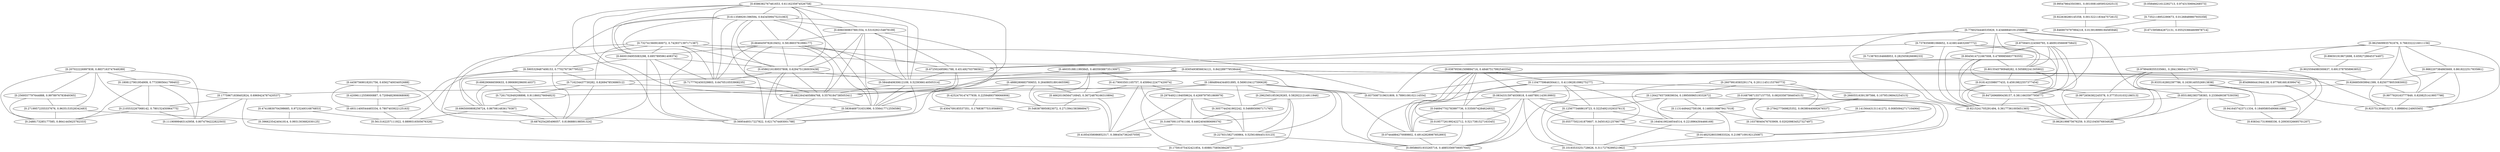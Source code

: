 graph G {
0[label="[0.207022226997838, 0.8837163747648289]"]
1[label="[0.4888280683700653, 0.26408051891665596]"]
2[label="[0.6586382767461653, 0.6116235974526758]"]
3[label="[0.6113589291396594, 0.6434599475231063]"]
4[label="[0.7327415609160072, 0.7429371397171387]"]
5[label="[0.7760254446535929, 0.43468840191259883]"]
6[label="[0.18848944344931895, 0.5690104127590628]"]
7[label="[0.7378356981066652, 0.4168144632097772]"]
8[label="[0.1808127901954909, 0.7733905641799402]"]
9[label="[0.9799408355335661, 0.2841366541275767]"]
10[label="[0.038795561509894716, 0.48467517992540354]"]
11[label="[0.17759671838402824, 0.6969424787420537]"]
12[label="[0.698290666590633, 0.9906902960914037]"]
13[label="[0.11047759646304411, 0.41106281098275277]"]
14[label="[0.016879871557157755, 0.08203587584654515]"]
15[label="[0.2569557797644888, 0.9978976783849365]"]
16[label="[0.8759401224560793, 0.4609105660875843]"]
17[label="[0.44587569018201756, 0.6562740034052688]"]
18[label="[0.4603518811993845, 0.4835938873513097]"]
19[label="[0.42096112559000887, 0.7209482906068069]"]
20[label="[0.26079916583291174, 0.20111451153760773]"]
21[label="[0.6060369837881554, 0.5310292154879109]"]
22[label="[0.6646459782619452, 0.5818603761896177]"]
23[label="[0.4252479147477939, 0.22594893799066906]"]
24[label="[0.995478643503901, 0.0010081495953202513]"]
25[label="[0.12642765730839034, 0.19950096519332672]"]
26[label="[0.6600194955083298, 0.6957895961408374]"]
27[label="[0.6586216189557808, 0.6294751260030438]"]
28[label="[0.29625651853629265, 0.5829221214911946]"]
29[label="[0.9335162802397786, 0.16391405526913838]"]
30[label="[0.9625609935761676, 0.7663322216011156]"]
31[label="[0.4304709185537351, 0.17683877531956893]"]
32[label="[0.8045614721667008, 0.4799985683778355]"]
33[label="[0.7352118952290673, 0.01268489807935358]"]
34[label="[0.4179003501105757, 0.45994122477420074]"]
35[label="[0.8015545790948282, 0.505892241305902]"]
36[label="[0.08343315974030818, 0.4407891143919993]"]
37[label="[0.9181423398077433, 0.45919822557377454]"]
38[label="[0.896501919672698, 0.6592728645374497]"]
39[label="[0.046947702783997736, 0.5350074284624932]"]
40[label="[0.8305493856634121, 0.842289779538444]"]
41[label="[0.8551882383758383, 0.2338490387539356]"]
42[label="[0.9972656382245578, 0.37735101032186513]"]
43[label="[0.26605516391397566, 0.10795196943254515]"]
44[label="[0.1256773468619723, 0.32254921029337613]"]
45[label="[0.019577261992422712, 0.5217381527163345]"]
46[label="[0.1131449442759106, 0.14693199879417018]"]
47[label="[0.9025594080300637, 0.6913787858963852]"]
48[label="[0.672502495961788, 0.451492703786581]"]
49[label="[0.922638280145358, 0.0013221183447572615]"]
50[label="[0.9882207384865669, 0.8618222517835861]"]
51[label="[0.46620106564716945, 0.36724876166310894]"]
52[label="[0.29764921194059624, 0.4269797951869979]"]
53[label="[0.9416457423711334, 0.18495805490661688]"]
54[label="[0.16404190246544514, 0.2218964304466169]"]
55[label="[0.7177762450329803, 0.6470510553908235]"]
56[label="[0.5905329487408153, 0.770276736779522]"]
57[label="[0.716234437730282, 0.826947853686512]"]
58[label="[0.05577502161870607, 0.3450162125766778]"]
59[label="[0.6715958642872131, 0.055253664609978714]"]
60[label="[0.3057744341902242, 0.5468930907171765]"]
61[label="[0.05846621612292713, 0.9743150694268573]"]
62[label="[0.8549666441944138, 0.9776816818399474]"]
63[label="[0.5844840630612109, 0.5239366140505314]"]
64[label="[0.7261702949208898, 0.911860276694823]"]
65[label="[0.7138783164668953, 0.282505826698233]"]
66[label="[0.6965000808256724, 0.8670614836179387]"]
67[label="[0.014825280339833324, 0.21987109192125087]"]
68[label="[0.10193533251728626, 0.3117279299521962]"]
69[label="[0.9266850939941399, 0.8250778053083002]"]
70[label="[0.5483878950823072, 0.2713941583866947]"]
71[label="[0.2105532267068142, 0.780152450964775]"]
72[label="[0.27199572355337676, 0.9635153528342483]"]
73[label="[0.9977920163777849, 0.8208251419957798]"]
74[label="[0.9383417319068336, 0.20930326695701207]"]
75[label="[0.925751304633272, 0.898804124905565]"]
76[label="[0.2488173285177585, 0.8641445625792333]"]
77[label="[0.6876254285496057, 0.8186880198591324]"]
78[label="[0.8472696890438157, 0.3811663597795877]"]
79[label="[0.6822643405884768, 0.5576184738505341]"]
80[label="[0.49311400544465334, 0.7807403922125163]"]
81[label="[0.3166709110761108, 0.4462404080699376]"]
82[label="[0.07444884270089802, 0.49142828987852893]"]
83[label="[0.2278315827160864, 0.5256168445153123]"]
84[label="[0.14156443131141272, 0.00850942717104064]"]
85[label="[0.09586051933265716, 0.48853569706957645]"]
86[label="[0.11190999463143958, 0.8074794222822503]"]
87[label="[0.8215241705291494, 0.36177361005651365]"]
88[label="[0.8469070797994218, 0.013918999194585946]"]
89[label="[0.47418830704398685, 0.9723249316876853]"]
90[label="[0.2794277569825352, 0.06380440692676537]"]
91[label="[0.10378040476703909, 0.020209834527327497]"]
92[label="[0.5836469731631996, 0.556417712556586]"]
93[label="[0.3966235424041814, 0.9931303682030125]"]
94[label="[0.8375087319631809, 0.7890108102114554]"]
95[label="[0.41854358086852317, 0.3864547362457059]"]
96[label="[0.5695449317227822, 0.6217474493001788]"]
97[label="[0.8626199875676259, 0.3521045076934928]"]
98[label="[0.5613162257111922, 0.8899316505676326]"]
99[label="[0.17591075432421854, 0.6088175856384287]"]
0 -- 8
0 -- 15
0 -- 71
0 -- 72
0 -- 76
0 -- 86
1 -- 23
1 -- 31
1 -- 51
1 -- 70
2 -- 3
2 -- 21
2 -- 22
2 -- 26
2 -- 27
2 -- 55
2 -- 63
2 -- 79
2 -- 92
2 -- 96
3 -- 21
3 -- 22
3 -- 26
3 -- 27
3 -- 55
3 -- 56
3 -- 63
3 -- 79
3 -- 92
3 -- 96
4 -- 26
4 -- 27
4 -- 40
4 -- 55
4 -- 57
4 -- 66
4 -- 77
4 -- 94
5 -- 7
5 -- 16
5 -- 32
5 -- 35
5 -- 48
5 -- 78
5 -- 87
5 -- 97
6 -- 11
6 -- 28
6 -- 60
6 -- 82
6 -- 83
6 -- 85
6 -- 99
7 -- 32
7 -- 35
7 -- 48
7 -- 65
7 -- 78
7 -- 87
8 -- 11
8 -- 71
8 -- 76
8 -- 86
9 -- 29
9 -- 41
9 -- 42
9 -- 53
9 -- 74
9 -- 97
10 -- 13
10 -- 36
10 -- 39
10 -- 45
10 -- 82
10 -- 85
11 -- 71
11 -- 86
11 -- 99
12 -- 64
12 -- 66
13 -- 36
13 -- 39
13 -- 44
13 -- 58
13 -- 68
13 -- 82
13 -- 85
14 -- 46
14 -- 67
14 -- 91
15 -- 72
15 -- 76
16 -- 32
16 -- 35
16 -- 37
16 -- 78
16 -- 87
16 -- 97
17 -- 19
17 -- 80
17 -- 96
18 -- 34
18 -- 51
18 -- 63
18 -- 95
19 -- 80
20 -- 25
20 -- 43
20 -- 54
20 -- 90
21 -- 22
21 -- 27
21 -- 48
21 -- 63
21 -- 79
21 -- 92
21 -- 96
22 -- 26
22 -- 27
22 -- 48
22 -- 55
22 -- 63
22 -- 79
22 -- 92
22 -- 96
23 -- 31
23 -- 70
24 -- 49
25 -- 44
25 -- 46
25 -- 54
25 -- 67
25 -- 68
26 -- 27
26 -- 55
26 -- 56
26 -- 77
26 -- 96
27 -- 55
27 -- 63
27 -- 79
27 -- 92
27 -- 96
28 -- 60
28 -- 81
28 -- 83
28 -- 99
29 -- 41
29 -- 53
29 -- 74
30 -- 38
30 -- 47
30 -- 50
30 -- 69
30 -- 73
30 -- 75
30 -- 94
32 -- 35
32 -- 37
32 -- 48
32 -- 78
32 -- 87
33 -- 59
33 -- 88
34 -- 51
34 -- 52
34 -- 81
34 -- 95
35 -- 37
35 -- 78
35 -- 79
36 -- 39
36 -- 44
36 -- 45
36 -- 58
36 -- 68
36 -- 82
36 -- 85
37 -- 42
37 -- 78
37 -- 87
37 -- 97
38 -- 47
39 -- 45
39 -- 82
39 -- 85
40 -- 57
40 -- 62
40 -- 64
40 -- 66
40 -- 69
40 -- 75
40 -- 94
41 -- 53
41 -- 74
41 -- 87
41 -- 97
42 -- 97
43 -- 90
44 -- 54
44 -- 58
44 -- 68
45 -- 82
45 -- 85
46 -- 54
46 -- 67
46 -- 91
47 -- 69
47 -- 94
48 -- 63
48 -- 79
48 -- 92
49 -- 88
50 -- 69
50 -- 73
50 -- 75
51 -- 70
51 -- 95
52 -- 60
52 -- 81
52 -- 83
52 -- 95
53 -- 74
54 -- 68
55 -- 79
56 -- 57
56 -- 77
56 -- 80
56 -- 98
57 -- 64
57 -- 66
57 -- 77
57 -- 94
58 -- 67
58 -- 68
60 -- 81
60 -- 83
62 -- 75
63 -- 79
63 -- 92
63 -- 96
64 -- 66
64 -- 77
65 -- 87
66 -- 77
66 -- 98
67 -- 68
69 -- 73
69 -- 75
69 -- 94
71 -- 76
71 -- 86
72 -- 76
72 -- 93
73 -- 75
78 -- 87
78 -- 97
79 -- 92
79 -- 96
80 -- 98
81 -- 83
81 -- 95
82 -- 85
83 -- 85
83 -- 99
84 -- 91
87 -- 97
89 -- 93
89 -- 98
92 -- 96
}
